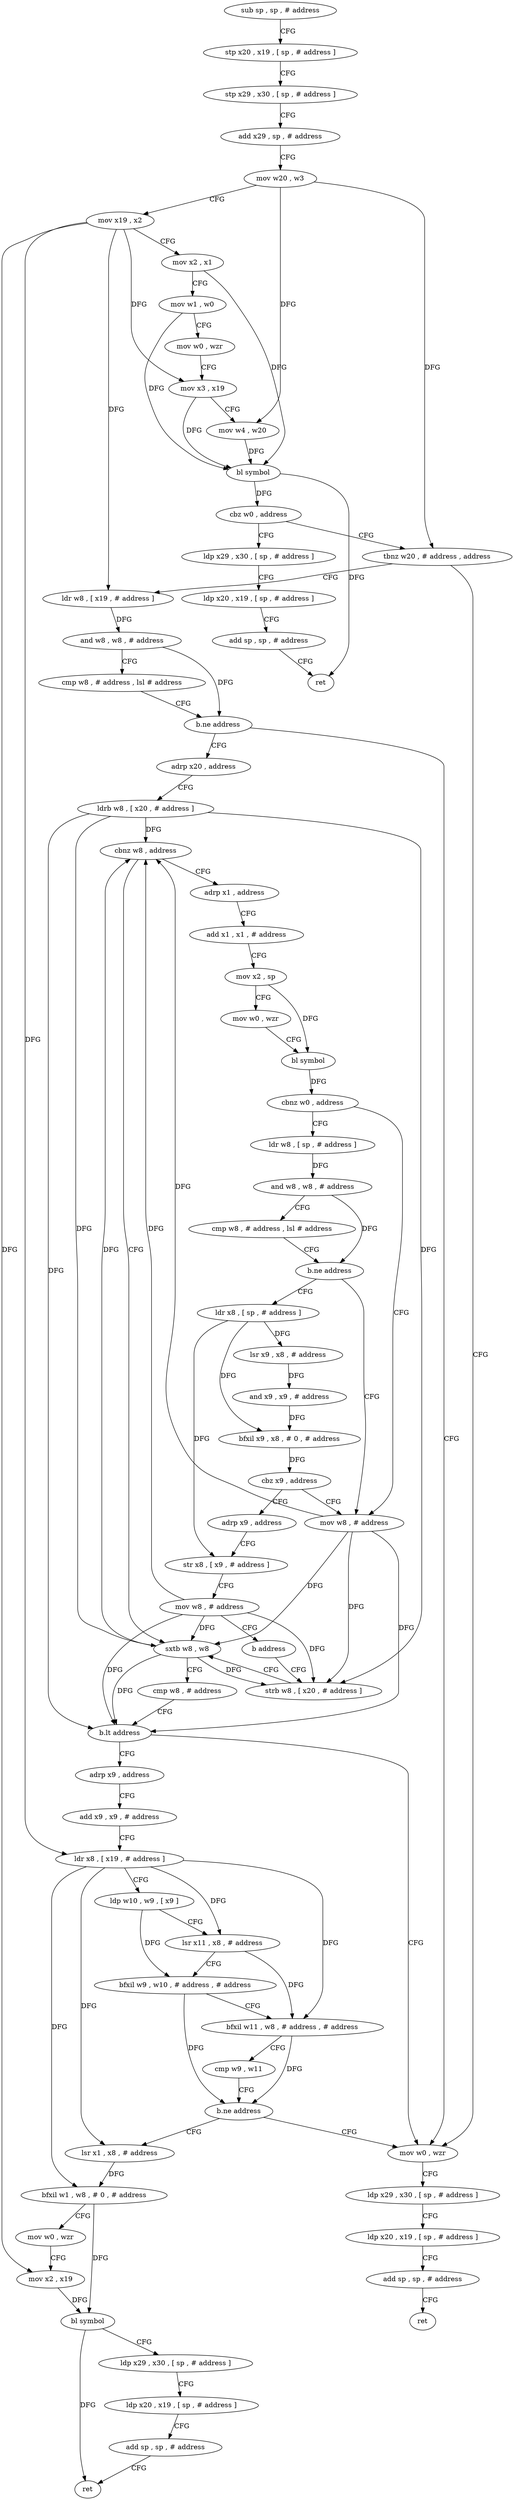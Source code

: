 digraph "func" {
"4226128" [label = "sub sp , sp , # address" ]
"4226132" [label = "stp x20 , x19 , [ sp , # address ]" ]
"4226136" [label = "stp x29 , x30 , [ sp , # address ]" ]
"4226140" [label = "add x29 , sp , # address" ]
"4226144" [label = "mov w20 , w3" ]
"4226148" [label = "mov x19 , x2" ]
"4226152" [label = "mov x2 , x1" ]
"4226156" [label = "mov w1 , w0" ]
"4226160" [label = "mov w0 , wzr" ]
"4226164" [label = "mov x3 , x19" ]
"4226168" [label = "mov w4 , w20" ]
"4226172" [label = "bl symbol" ]
"4226176" [label = "cbz w0 , address" ]
"4226196" [label = "tbnz w20 , # address , address" ]
"4226180" [label = "ldp x29 , x30 , [ sp , # address ]" ]
"4226380" [label = "mov w0 , wzr" ]
"4226200" [label = "ldr w8 , [ x19 , # address ]" ]
"4226184" [label = "ldp x20 , x19 , [ sp , # address ]" ]
"4226188" [label = "add sp , sp , # address" ]
"4226192" [label = "ret" ]
"4226384" [label = "ldp x29 , x30 , [ sp , # address ]" ]
"4226388" [label = "ldp x20 , x19 , [ sp , # address ]" ]
"4226392" [label = "add sp , sp , # address" ]
"4226396" [label = "ret" ]
"4226204" [label = "and w8 , w8 , # address" ]
"4226208" [label = "cmp w8 , # address , lsl # address" ]
"4226212" [label = "b.ne address" ]
"4226216" [label = "adrp x20 , address" ]
"4226220" [label = "ldrb w8 , [ x20 , # address ]" ]
"4226224" [label = "cbnz w8 , address" ]
"4226296" [label = "sxtb w8 , w8" ]
"4226228" [label = "adrp x1 , address" ]
"4226300" [label = "cmp w8 , # address" ]
"4226304" [label = "b.lt address" ]
"4226308" [label = "adrp x9 , address" ]
"4226232" [label = "add x1 , x1 , # address" ]
"4226236" [label = "mov x2 , sp" ]
"4226240" [label = "mov w0 , wzr" ]
"4226244" [label = "bl symbol" ]
"4226248" [label = "cbnz w0 , address" ]
"4226288" [label = "mov w8 , # address" ]
"4226252" [label = "ldr w8 , [ sp , # address ]" ]
"4226312" [label = "add x9 , x9 , # address" ]
"4226316" [label = "ldr x8 , [ x19 , # address ]" ]
"4226320" [label = "ldp w10 , w9 , [ x9 ]" ]
"4226324" [label = "lsr x11 , x8 , # address" ]
"4226328" [label = "bfxil w9 , w10 , # address , # address" ]
"4226332" [label = "bfxil w11 , w8 , # address , # address" ]
"4226336" [label = "cmp w9 , w11" ]
"4226340" [label = "b.ne address" ]
"4226344" [label = "lsr x1 , x8 , # address" ]
"4226292" [label = "strb w8 , [ x20 , # address ]" ]
"4226256" [label = "and w8 , w8 , # address" ]
"4226260" [label = "cmp w8 , # address , lsl # address" ]
"4226264" [label = "b.ne address" ]
"4226268" [label = "ldr x8 , [ sp , # address ]" ]
"4226348" [label = "bfxil w1 , w8 , # 0 , # address" ]
"4226352" [label = "mov w0 , wzr" ]
"4226356" [label = "mov x2 , x19" ]
"4226360" [label = "bl symbol" ]
"4226364" [label = "ldp x29 , x30 , [ sp , # address ]" ]
"4226368" [label = "ldp x20 , x19 , [ sp , # address ]" ]
"4226372" [label = "add sp , sp , # address" ]
"4226376" [label = "ret" ]
"4226272" [label = "lsr x9 , x8 , # address" ]
"4226276" [label = "and x9 , x9 , # address" ]
"4226280" [label = "bfxil x9 , x8 , # 0 , # address" ]
"4226284" [label = "cbz x9 , address" ]
"4226400" [label = "adrp x9 , address" ]
"4226404" [label = "str x8 , [ x9 , # address ]" ]
"4226408" [label = "mov w8 , # address" ]
"4226412" [label = "b address" ]
"4226128" -> "4226132" [ label = "CFG" ]
"4226132" -> "4226136" [ label = "CFG" ]
"4226136" -> "4226140" [ label = "CFG" ]
"4226140" -> "4226144" [ label = "CFG" ]
"4226144" -> "4226148" [ label = "CFG" ]
"4226144" -> "4226168" [ label = "DFG" ]
"4226144" -> "4226196" [ label = "DFG" ]
"4226148" -> "4226152" [ label = "CFG" ]
"4226148" -> "4226164" [ label = "DFG" ]
"4226148" -> "4226200" [ label = "DFG" ]
"4226148" -> "4226316" [ label = "DFG" ]
"4226148" -> "4226356" [ label = "DFG" ]
"4226152" -> "4226156" [ label = "CFG" ]
"4226152" -> "4226172" [ label = "DFG" ]
"4226156" -> "4226160" [ label = "CFG" ]
"4226156" -> "4226172" [ label = "DFG" ]
"4226160" -> "4226164" [ label = "CFG" ]
"4226164" -> "4226168" [ label = "CFG" ]
"4226164" -> "4226172" [ label = "DFG" ]
"4226168" -> "4226172" [ label = "DFG" ]
"4226172" -> "4226176" [ label = "DFG" ]
"4226172" -> "4226192" [ label = "DFG" ]
"4226176" -> "4226196" [ label = "CFG" ]
"4226176" -> "4226180" [ label = "CFG" ]
"4226196" -> "4226380" [ label = "CFG" ]
"4226196" -> "4226200" [ label = "CFG" ]
"4226180" -> "4226184" [ label = "CFG" ]
"4226380" -> "4226384" [ label = "CFG" ]
"4226200" -> "4226204" [ label = "DFG" ]
"4226184" -> "4226188" [ label = "CFG" ]
"4226188" -> "4226192" [ label = "CFG" ]
"4226384" -> "4226388" [ label = "CFG" ]
"4226388" -> "4226392" [ label = "CFG" ]
"4226392" -> "4226396" [ label = "CFG" ]
"4226204" -> "4226208" [ label = "CFG" ]
"4226204" -> "4226212" [ label = "DFG" ]
"4226208" -> "4226212" [ label = "CFG" ]
"4226212" -> "4226380" [ label = "CFG" ]
"4226212" -> "4226216" [ label = "CFG" ]
"4226216" -> "4226220" [ label = "CFG" ]
"4226220" -> "4226224" [ label = "DFG" ]
"4226220" -> "4226296" [ label = "DFG" ]
"4226220" -> "4226304" [ label = "DFG" ]
"4226220" -> "4226292" [ label = "DFG" ]
"4226224" -> "4226296" [ label = "CFG" ]
"4226224" -> "4226228" [ label = "CFG" ]
"4226296" -> "4226300" [ label = "CFG" ]
"4226296" -> "4226224" [ label = "DFG" ]
"4226296" -> "4226304" [ label = "DFG" ]
"4226296" -> "4226292" [ label = "DFG" ]
"4226228" -> "4226232" [ label = "CFG" ]
"4226300" -> "4226304" [ label = "CFG" ]
"4226304" -> "4226380" [ label = "CFG" ]
"4226304" -> "4226308" [ label = "CFG" ]
"4226308" -> "4226312" [ label = "CFG" ]
"4226232" -> "4226236" [ label = "CFG" ]
"4226236" -> "4226240" [ label = "CFG" ]
"4226236" -> "4226244" [ label = "DFG" ]
"4226240" -> "4226244" [ label = "CFG" ]
"4226244" -> "4226248" [ label = "DFG" ]
"4226248" -> "4226288" [ label = "CFG" ]
"4226248" -> "4226252" [ label = "CFG" ]
"4226288" -> "4226292" [ label = "DFG" ]
"4226288" -> "4226224" [ label = "DFG" ]
"4226288" -> "4226296" [ label = "DFG" ]
"4226288" -> "4226304" [ label = "DFG" ]
"4226252" -> "4226256" [ label = "DFG" ]
"4226312" -> "4226316" [ label = "CFG" ]
"4226316" -> "4226320" [ label = "CFG" ]
"4226316" -> "4226324" [ label = "DFG" ]
"4226316" -> "4226332" [ label = "DFG" ]
"4226316" -> "4226344" [ label = "DFG" ]
"4226316" -> "4226348" [ label = "DFG" ]
"4226320" -> "4226324" [ label = "CFG" ]
"4226320" -> "4226328" [ label = "DFG" ]
"4226324" -> "4226328" [ label = "CFG" ]
"4226324" -> "4226332" [ label = "DFG" ]
"4226328" -> "4226332" [ label = "CFG" ]
"4226328" -> "4226340" [ label = "DFG" ]
"4226332" -> "4226336" [ label = "CFG" ]
"4226332" -> "4226340" [ label = "DFG" ]
"4226336" -> "4226340" [ label = "CFG" ]
"4226340" -> "4226380" [ label = "CFG" ]
"4226340" -> "4226344" [ label = "CFG" ]
"4226344" -> "4226348" [ label = "DFG" ]
"4226292" -> "4226296" [ label = "CFG" ]
"4226256" -> "4226260" [ label = "CFG" ]
"4226256" -> "4226264" [ label = "DFG" ]
"4226260" -> "4226264" [ label = "CFG" ]
"4226264" -> "4226288" [ label = "CFG" ]
"4226264" -> "4226268" [ label = "CFG" ]
"4226268" -> "4226272" [ label = "DFG" ]
"4226268" -> "4226280" [ label = "DFG" ]
"4226268" -> "4226404" [ label = "DFG" ]
"4226348" -> "4226352" [ label = "CFG" ]
"4226348" -> "4226360" [ label = "DFG" ]
"4226352" -> "4226356" [ label = "CFG" ]
"4226356" -> "4226360" [ label = "DFG" ]
"4226360" -> "4226364" [ label = "CFG" ]
"4226360" -> "4226376" [ label = "DFG" ]
"4226364" -> "4226368" [ label = "CFG" ]
"4226368" -> "4226372" [ label = "CFG" ]
"4226372" -> "4226376" [ label = "CFG" ]
"4226272" -> "4226276" [ label = "DFG" ]
"4226276" -> "4226280" [ label = "DFG" ]
"4226280" -> "4226284" [ label = "DFG" ]
"4226284" -> "4226400" [ label = "CFG" ]
"4226284" -> "4226288" [ label = "CFG" ]
"4226400" -> "4226404" [ label = "CFG" ]
"4226404" -> "4226408" [ label = "CFG" ]
"4226408" -> "4226412" [ label = "CFG" ]
"4226408" -> "4226224" [ label = "DFG" ]
"4226408" -> "4226296" [ label = "DFG" ]
"4226408" -> "4226304" [ label = "DFG" ]
"4226408" -> "4226292" [ label = "DFG" ]
"4226412" -> "4226292" [ label = "CFG" ]
}
